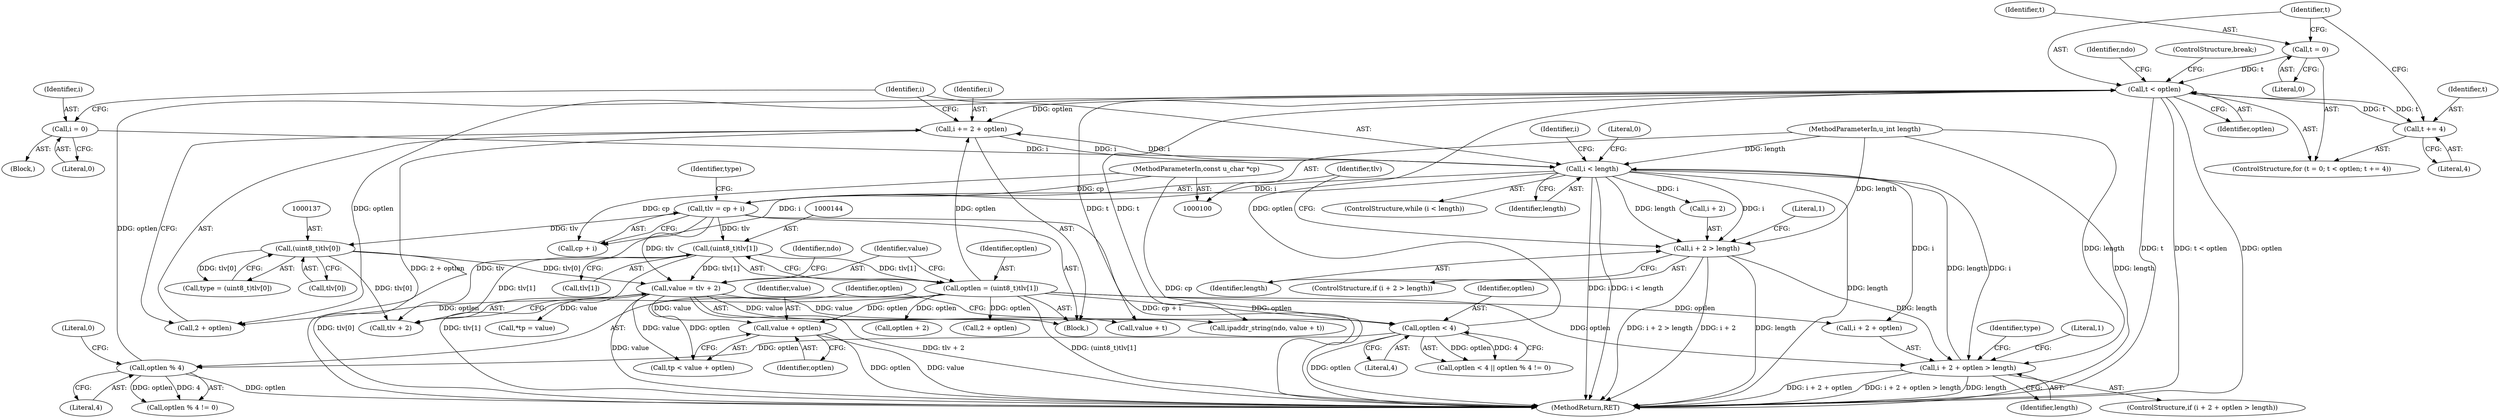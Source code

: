 digraph "0_tcpdump_c2f6833dddecf2d5fb89c9c898eee9981da342ed@pointer" {
"1000248" [label="(Call,value + optlen)"];
"1000148" [label="(Call,value = tlv + 2)"];
"1000129" [label="(Call,tlv = cp + i)"];
"1000102" [label="(MethodParameterIn,const u_char *cp)"];
"1000116" [label="(Call,i < length)"];
"1000112" [label="(Call,i = 0)"];
"1000271" [label="(Call,i += 2 + optlen)"];
"1000222" [label="(Call,t < optlen)"];
"1000225" [label="(Call,t += 4)"];
"1000219" [label="(Call,t = 0)"];
"1000206" [label="(Call,optlen < 4)"];
"1000141" [label="(Call,optlen = (uint8_t)tlv[1])"];
"1000143" [label="(Call,(uint8_t)tlv[1])"];
"1000210" [label="(Call,optlen % 4)"];
"1000188" [label="(Call,i + 2 + optlen > length)"];
"1000121" [label="(Call,i + 2 > length)"];
"1000103" [label="(MethodParameterIn,u_int length)"];
"1000136" [label="(Call,(uint8_t)tlv[0])"];
"1000249" [label="(Identifier,value)"];
"1000116" [label="(Call,i < length)"];
"1000226" [label="(Identifier,t)"];
"1000130" [label="(Identifier,tlv)"];
"1000189" [label="(Call,i + 2 + optlen)"];
"1000206" [label="(Call,optlen < 4)"];
"1000184" [label="(Call,optlen + 2)"];
"1000142" [label="(Identifier,optlen)"];
"1000277" [label="(Literal,0)"];
"1000117" [label="(Identifier,i)"];
"1000125" [label="(Identifier,length)"];
"1000102" [label="(MethodParameterIn,const u_char *cp)"];
"1000220" [label="(Identifier,t)"];
"1000219" [label="(Call,t = 0)"];
"1000138" [label="(Call,tlv[0])"];
"1000145" [label="(Call,tlv[1])"];
"1000199" [label="(Identifier,type)"];
"1000235" [label="(Call,value + t)"];
"1000223" [label="(Identifier,t)"];
"1000221" [label="(Literal,0)"];
"1000242" [label="(Call,*tp = value)"];
"1000278" [label="(MethodReturn,RET)"];
"1000114" [label="(Literal,0)"];
"1000136" [label="(Call,(uint8_t)tlv[0])"];
"1000197" [label="(Literal,1)"];
"1000120" [label="(ControlStructure,if (i + 2 > length))"];
"1000115" [label="(ControlStructure,while (i < length))"];
"1000194" [label="(Identifier,length)"];
"1000225" [label="(Call,t += 4)"];
"1000212" [label="(Literal,4)"];
"1000205" [label="(Call,optlen < 4 || optlen % 4 != 0)"];
"1000119" [label="(Block,)"];
"1000213" [label="(Literal,0)"];
"1000118" [label="(Identifier,length)"];
"1000141" [label="(Call,optlen = (uint8_t)tlv[1])"];
"1000113" [label="(Identifier,i)"];
"1000207" [label="(Identifier,optlen)"];
"1000135" [label="(Identifier,type)"];
"1000230" [label="(Identifier,ndo)"];
"1000191" [label="(Call,2 + optlen)"];
"1000129" [label="(Call,tlv = cp + i)"];
"1000123" [label="(Identifier,i)"];
"1000208" [label="(Literal,4)"];
"1000187" [label="(ControlStructure,if (i + 2 + optlen > length))"];
"1000150" [label="(Call,tlv + 2)"];
"1000131" [label="(Call,cp + i)"];
"1000211" [label="(Identifier,optlen)"];
"1000272" [label="(Identifier,i)"];
"1000112" [label="(Call,i = 0)"];
"1000227" [label="(Literal,4)"];
"1000128" [label="(Literal,1)"];
"1000246" [label="(Call,tp < value + optlen)"];
"1000149" [label="(Identifier,value)"];
"1000238" [label="(ControlStructure,break;)"];
"1000224" [label="(Identifier,optlen)"];
"1000222" [label="(Call,t < optlen)"];
"1000210" [label="(Call,optlen % 4)"];
"1000273" [label="(Call,2 + optlen)"];
"1000218" [label="(ControlStructure,for (t = 0; t < optlen; t += 4))"];
"1000271" [label="(Call,i += 2 + optlen)"];
"1000134" [label="(Call,type = (uint8_t)tlv[0])"];
"1000233" [label="(Call,ipaddr_string(ndo, value + t))"];
"1000209" [label="(Call,optlen % 4 != 0)"];
"1000250" [label="(Identifier,optlen)"];
"1000148" [label="(Call,value = tlv + 2)"];
"1000155" [label="(Identifier,ndo)"];
"1000122" [label="(Call,i + 2)"];
"1000103" [label="(MethodParameterIn,u_int length)"];
"1000248" [label="(Call,value + optlen)"];
"1000143" [label="(Call,(uint8_t)tlv[1])"];
"1000105" [label="(Block,)"];
"1000121" [label="(Call,i + 2 > length)"];
"1000188" [label="(Call,i + 2 + optlen > length)"];
"1000248" -> "1000246"  [label="AST: "];
"1000248" -> "1000250"  [label="CFG: "];
"1000249" -> "1000248"  [label="AST: "];
"1000250" -> "1000248"  [label="AST: "];
"1000246" -> "1000248"  [label="CFG: "];
"1000248" -> "1000278"  [label="DDG: optlen"];
"1000248" -> "1000278"  [label="DDG: value"];
"1000148" -> "1000248"  [label="DDG: value"];
"1000141" -> "1000248"  [label="DDG: optlen"];
"1000148" -> "1000119"  [label="AST: "];
"1000148" -> "1000150"  [label="CFG: "];
"1000149" -> "1000148"  [label="AST: "];
"1000150" -> "1000148"  [label="AST: "];
"1000155" -> "1000148"  [label="CFG: "];
"1000148" -> "1000278"  [label="DDG: value"];
"1000148" -> "1000278"  [label="DDG: tlv + 2"];
"1000129" -> "1000148"  [label="DDG: tlv"];
"1000143" -> "1000148"  [label="DDG: tlv[1]"];
"1000136" -> "1000148"  [label="DDG: tlv[0]"];
"1000148" -> "1000233"  [label="DDG: value"];
"1000148" -> "1000235"  [label="DDG: value"];
"1000148" -> "1000242"  [label="DDG: value"];
"1000148" -> "1000246"  [label="DDG: value"];
"1000129" -> "1000119"  [label="AST: "];
"1000129" -> "1000131"  [label="CFG: "];
"1000130" -> "1000129"  [label="AST: "];
"1000131" -> "1000129"  [label="AST: "];
"1000135" -> "1000129"  [label="CFG: "];
"1000129" -> "1000278"  [label="DDG: cp + i"];
"1000102" -> "1000129"  [label="DDG: cp"];
"1000116" -> "1000129"  [label="DDG: i"];
"1000129" -> "1000136"  [label="DDG: tlv"];
"1000129" -> "1000143"  [label="DDG: tlv"];
"1000129" -> "1000150"  [label="DDG: tlv"];
"1000102" -> "1000100"  [label="AST: "];
"1000102" -> "1000278"  [label="DDG: cp"];
"1000102" -> "1000131"  [label="DDG: cp"];
"1000116" -> "1000115"  [label="AST: "];
"1000116" -> "1000118"  [label="CFG: "];
"1000117" -> "1000116"  [label="AST: "];
"1000118" -> "1000116"  [label="AST: "];
"1000123" -> "1000116"  [label="CFG: "];
"1000277" -> "1000116"  [label="CFG: "];
"1000116" -> "1000278"  [label="DDG: length"];
"1000116" -> "1000278"  [label="DDG: i"];
"1000116" -> "1000278"  [label="DDG: i < length"];
"1000112" -> "1000116"  [label="DDG: i"];
"1000271" -> "1000116"  [label="DDG: i"];
"1000188" -> "1000116"  [label="DDG: length"];
"1000103" -> "1000116"  [label="DDG: length"];
"1000116" -> "1000121"  [label="DDG: i"];
"1000116" -> "1000121"  [label="DDG: length"];
"1000116" -> "1000122"  [label="DDG: i"];
"1000116" -> "1000131"  [label="DDG: i"];
"1000116" -> "1000188"  [label="DDG: i"];
"1000116" -> "1000189"  [label="DDG: i"];
"1000116" -> "1000271"  [label="DDG: i"];
"1000112" -> "1000105"  [label="AST: "];
"1000112" -> "1000114"  [label="CFG: "];
"1000113" -> "1000112"  [label="AST: "];
"1000114" -> "1000112"  [label="AST: "];
"1000117" -> "1000112"  [label="CFG: "];
"1000271" -> "1000119"  [label="AST: "];
"1000271" -> "1000273"  [label="CFG: "];
"1000272" -> "1000271"  [label="AST: "];
"1000273" -> "1000271"  [label="AST: "];
"1000117" -> "1000271"  [label="CFG: "];
"1000271" -> "1000278"  [label="DDG: 2 + optlen"];
"1000222" -> "1000271"  [label="DDG: optlen"];
"1000141" -> "1000271"  [label="DDG: optlen"];
"1000222" -> "1000218"  [label="AST: "];
"1000222" -> "1000224"  [label="CFG: "];
"1000223" -> "1000222"  [label="AST: "];
"1000224" -> "1000222"  [label="AST: "];
"1000230" -> "1000222"  [label="CFG: "];
"1000238" -> "1000222"  [label="CFG: "];
"1000222" -> "1000278"  [label="DDG: t"];
"1000222" -> "1000278"  [label="DDG: t < optlen"];
"1000222" -> "1000278"  [label="DDG: optlen"];
"1000225" -> "1000222"  [label="DDG: t"];
"1000219" -> "1000222"  [label="DDG: t"];
"1000206" -> "1000222"  [label="DDG: optlen"];
"1000210" -> "1000222"  [label="DDG: optlen"];
"1000222" -> "1000225"  [label="DDG: t"];
"1000222" -> "1000233"  [label="DDG: t"];
"1000222" -> "1000235"  [label="DDG: t"];
"1000222" -> "1000273"  [label="DDG: optlen"];
"1000225" -> "1000218"  [label="AST: "];
"1000225" -> "1000227"  [label="CFG: "];
"1000226" -> "1000225"  [label="AST: "];
"1000227" -> "1000225"  [label="AST: "];
"1000223" -> "1000225"  [label="CFG: "];
"1000219" -> "1000218"  [label="AST: "];
"1000219" -> "1000221"  [label="CFG: "];
"1000220" -> "1000219"  [label="AST: "];
"1000221" -> "1000219"  [label="AST: "];
"1000223" -> "1000219"  [label="CFG: "];
"1000206" -> "1000205"  [label="AST: "];
"1000206" -> "1000208"  [label="CFG: "];
"1000207" -> "1000206"  [label="AST: "];
"1000208" -> "1000206"  [label="AST: "];
"1000211" -> "1000206"  [label="CFG: "];
"1000205" -> "1000206"  [label="CFG: "];
"1000206" -> "1000278"  [label="DDG: optlen"];
"1000206" -> "1000205"  [label="DDG: optlen"];
"1000206" -> "1000205"  [label="DDG: 4"];
"1000141" -> "1000206"  [label="DDG: optlen"];
"1000206" -> "1000210"  [label="DDG: optlen"];
"1000141" -> "1000119"  [label="AST: "];
"1000141" -> "1000143"  [label="CFG: "];
"1000142" -> "1000141"  [label="AST: "];
"1000143" -> "1000141"  [label="AST: "];
"1000149" -> "1000141"  [label="CFG: "];
"1000141" -> "1000278"  [label="DDG: (uint8_t)tlv[1]"];
"1000143" -> "1000141"  [label="DDG: tlv[1]"];
"1000141" -> "1000184"  [label="DDG: optlen"];
"1000141" -> "1000188"  [label="DDG: optlen"];
"1000141" -> "1000189"  [label="DDG: optlen"];
"1000141" -> "1000191"  [label="DDG: optlen"];
"1000141" -> "1000246"  [label="DDG: optlen"];
"1000141" -> "1000273"  [label="DDG: optlen"];
"1000143" -> "1000145"  [label="CFG: "];
"1000144" -> "1000143"  [label="AST: "];
"1000145" -> "1000143"  [label="AST: "];
"1000143" -> "1000278"  [label="DDG: tlv[1]"];
"1000143" -> "1000150"  [label="DDG: tlv[1]"];
"1000210" -> "1000209"  [label="AST: "];
"1000210" -> "1000212"  [label="CFG: "];
"1000211" -> "1000210"  [label="AST: "];
"1000212" -> "1000210"  [label="AST: "];
"1000213" -> "1000210"  [label="CFG: "];
"1000210" -> "1000278"  [label="DDG: optlen"];
"1000210" -> "1000209"  [label="DDG: optlen"];
"1000210" -> "1000209"  [label="DDG: 4"];
"1000188" -> "1000187"  [label="AST: "];
"1000188" -> "1000194"  [label="CFG: "];
"1000189" -> "1000188"  [label="AST: "];
"1000194" -> "1000188"  [label="AST: "];
"1000197" -> "1000188"  [label="CFG: "];
"1000199" -> "1000188"  [label="CFG: "];
"1000188" -> "1000278"  [label="DDG: i + 2 + optlen > length"];
"1000188" -> "1000278"  [label="DDG: length"];
"1000188" -> "1000278"  [label="DDG: i + 2 + optlen"];
"1000121" -> "1000188"  [label="DDG: length"];
"1000103" -> "1000188"  [label="DDG: length"];
"1000121" -> "1000120"  [label="AST: "];
"1000121" -> "1000125"  [label="CFG: "];
"1000122" -> "1000121"  [label="AST: "];
"1000125" -> "1000121"  [label="AST: "];
"1000128" -> "1000121"  [label="CFG: "];
"1000130" -> "1000121"  [label="CFG: "];
"1000121" -> "1000278"  [label="DDG: length"];
"1000121" -> "1000278"  [label="DDG: i + 2 > length"];
"1000121" -> "1000278"  [label="DDG: i + 2"];
"1000103" -> "1000121"  [label="DDG: length"];
"1000103" -> "1000100"  [label="AST: "];
"1000103" -> "1000278"  [label="DDG: length"];
"1000136" -> "1000134"  [label="AST: "];
"1000136" -> "1000138"  [label="CFG: "];
"1000137" -> "1000136"  [label="AST: "];
"1000138" -> "1000136"  [label="AST: "];
"1000134" -> "1000136"  [label="CFG: "];
"1000136" -> "1000278"  [label="DDG: tlv[0]"];
"1000136" -> "1000134"  [label="DDG: tlv[0]"];
"1000136" -> "1000150"  [label="DDG: tlv[0]"];
}

